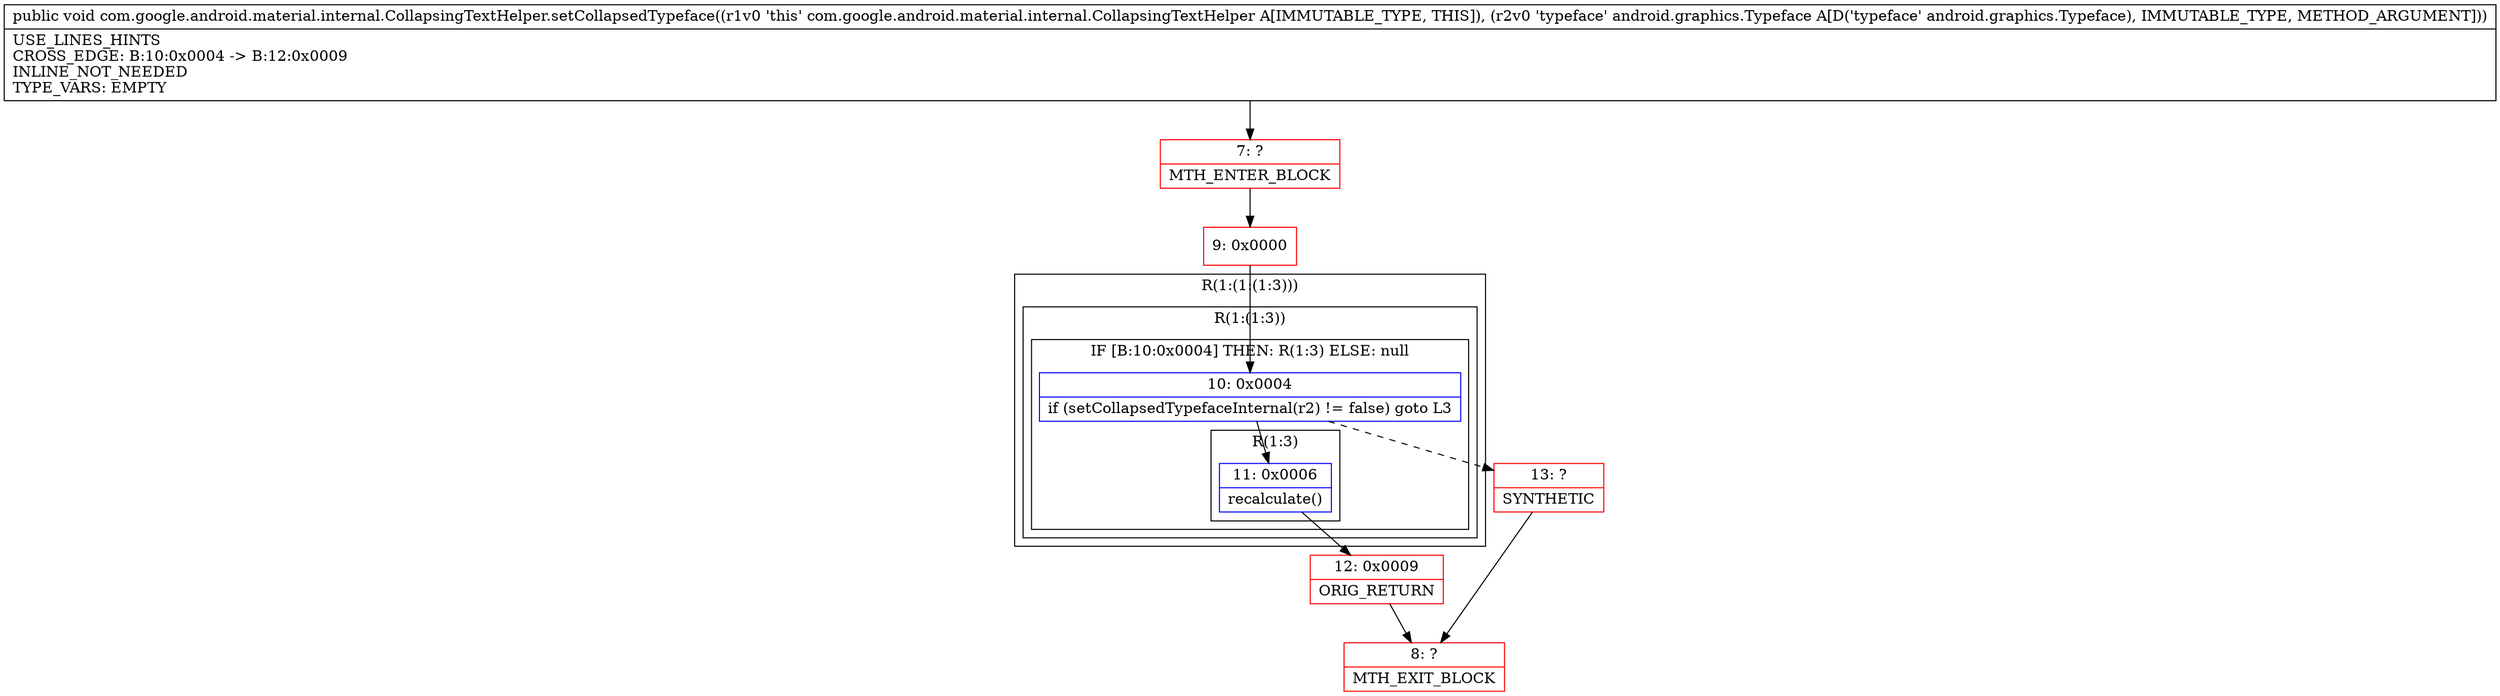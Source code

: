digraph "CFG forcom.google.android.material.internal.CollapsingTextHelper.setCollapsedTypeface(Landroid\/graphics\/Typeface;)V" {
subgraph cluster_Region_314068161 {
label = "R(1:(1:(1:3)))";
node [shape=record,color=blue];
subgraph cluster_Region_1326760873 {
label = "R(1:(1:3))";
node [shape=record,color=blue];
subgraph cluster_IfRegion_396090841 {
label = "IF [B:10:0x0004] THEN: R(1:3) ELSE: null";
node [shape=record,color=blue];
Node_10 [shape=record,label="{10\:\ 0x0004|if (setCollapsedTypefaceInternal(r2) != false) goto L3\l}"];
subgraph cluster_Region_1020548417 {
label = "R(1:3)";
node [shape=record,color=blue];
Node_11 [shape=record,label="{11\:\ 0x0006|recalculate()\l}"];
}
}
}
}
Node_7 [shape=record,color=red,label="{7\:\ ?|MTH_ENTER_BLOCK\l}"];
Node_9 [shape=record,color=red,label="{9\:\ 0x0000}"];
Node_12 [shape=record,color=red,label="{12\:\ 0x0009|ORIG_RETURN\l}"];
Node_8 [shape=record,color=red,label="{8\:\ ?|MTH_EXIT_BLOCK\l}"];
Node_13 [shape=record,color=red,label="{13\:\ ?|SYNTHETIC\l}"];
MethodNode[shape=record,label="{public void com.google.android.material.internal.CollapsingTextHelper.setCollapsedTypeface((r1v0 'this' com.google.android.material.internal.CollapsingTextHelper A[IMMUTABLE_TYPE, THIS]), (r2v0 'typeface' android.graphics.Typeface A[D('typeface' android.graphics.Typeface), IMMUTABLE_TYPE, METHOD_ARGUMENT]))  | USE_LINES_HINTS\lCROSS_EDGE: B:10:0x0004 \-\> B:12:0x0009\lINLINE_NOT_NEEDED\lTYPE_VARS: EMPTY\l}"];
MethodNode -> Node_7;Node_10 -> Node_11;
Node_10 -> Node_13[style=dashed];
Node_11 -> Node_12;
Node_7 -> Node_9;
Node_9 -> Node_10;
Node_12 -> Node_8;
Node_13 -> Node_8;
}

